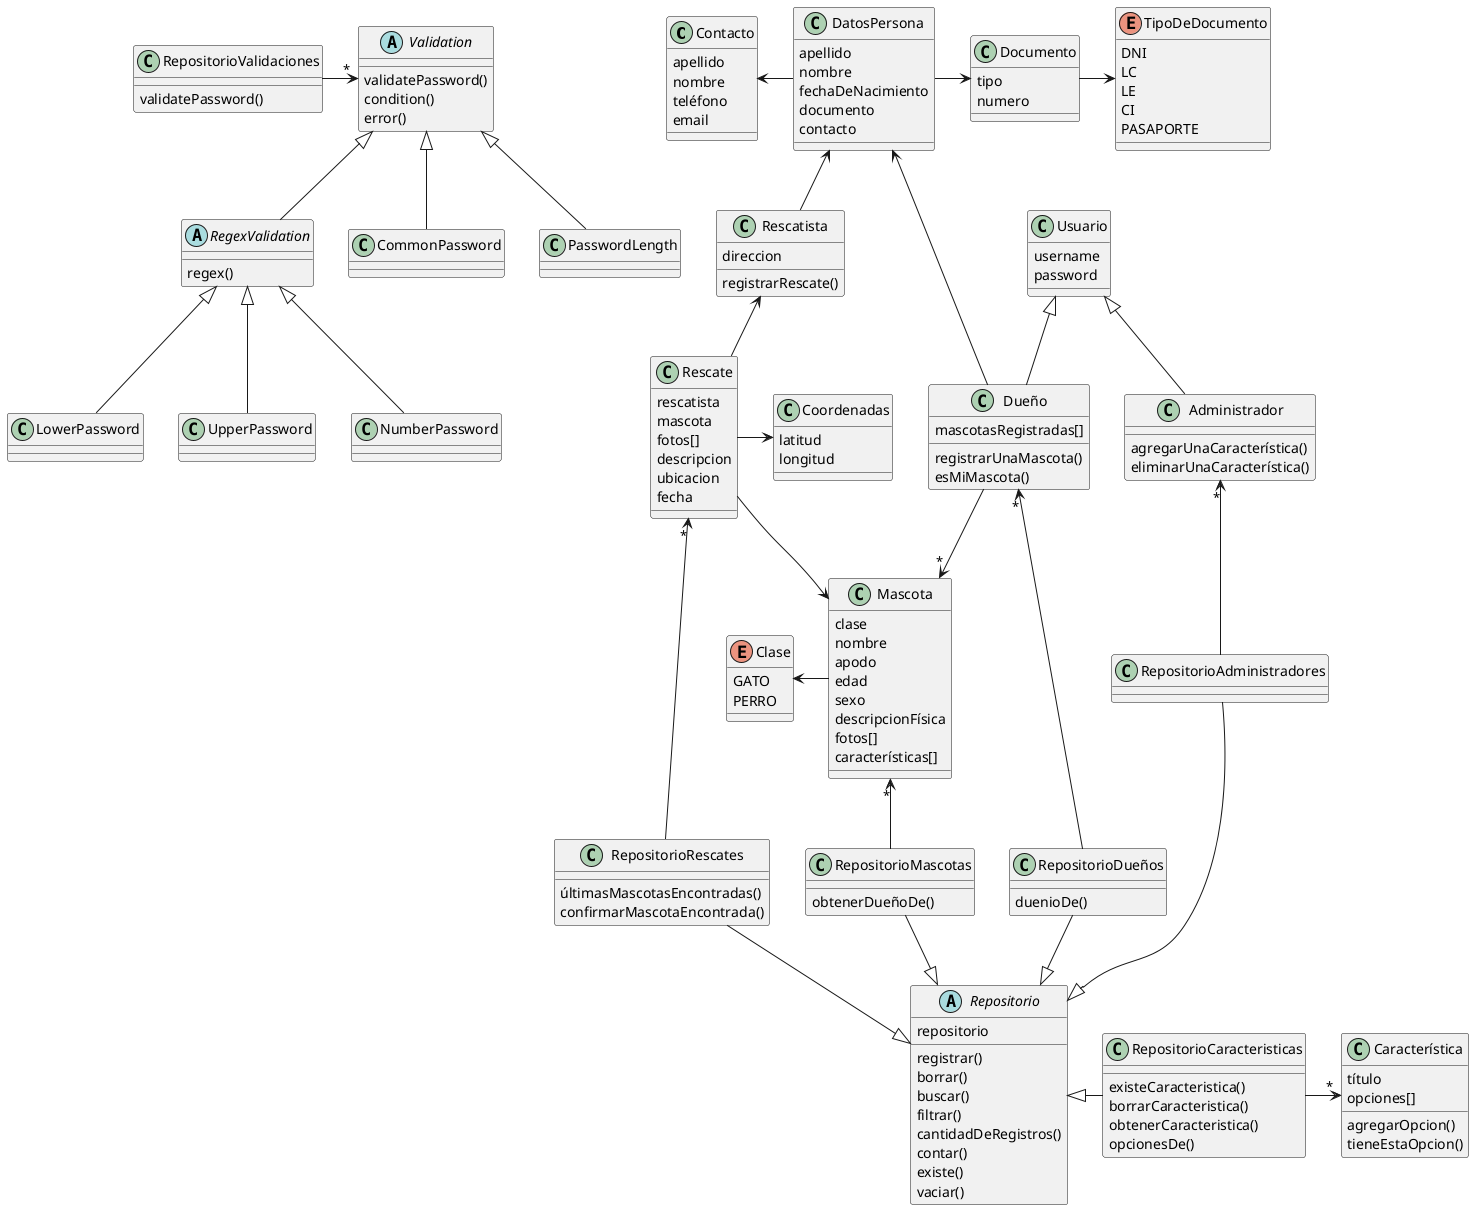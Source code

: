 @startuml RescateDePatitas

'''''''''''''''''''''''''''''''''''''''''''''''''''''''''''''''''''''''''''''
'''''''''''''''''''''''''''''''''''''Dominio'''''''''''''''''''''''''''''''''
'''''''''''''''''''''''''''''''''''''''''''''''''''''''''''''''''''''''''''''

class Contacto{
  apellido
  nombre
  teléfono
  email
}

class Mascota{
  clase
  nombre
  apodo
  edad
  sexo
  descripcionFísica
  fotos[]
  características[]
}

enum Clase{
  GATO
  PERRO
}

class Documento{
  tipo
  numero
}

enum TipoDeDocumento{
  DNI
  LC /' Libreta Cívica '/
  LE /' Libreta de Enrolamiento '/
  CI /' Cédula de Identidad '/
  PASAPORTE
}

class Rescate{
  rescatista
  mascota
  fotos[]
  descripcion
  ubicacion
  fecha
}

class Coordenadas{
  latitud
  longitud
}

class Usuario{
  username
  password
}

class Administrador{
  agregarUnaCaracterística()
  eliminarUnaCaracterística()

}

class Dueño{
  mascotasRegistradas[]
  registrarUnaMascota()
  esMiMascota()
}

class Rescatista{
  direccion
  registrarRescate()
}

class DatosPersona{
  apellido
  nombre
  fechaDeNacimiento
  documento
  contacto
}

class Característica{
  título
  opciones[]
  agregarOpcion()
  tieneEstaOpcion()
}

'''''''''''''''''''''''''''''''''''''''''''''''''''''''''''''''''''''''''''''
''''''''''''''''''''''''''''''''Repositorios'''''''''''''''''''''''''''''''''
'''''''''''''''''''''''''''''''''''''''''''''''''''''''''''''''''''''''''''''

abstract class Repositorio {
  repositorio
  registrar()
  borrar()
  buscar()
  filtrar()
  cantidadDeRegistros()
  contar()
  existe()
  vaciar()
  
}

class RepositorioDueños{
  duenioDe()
}


class RepositorioMascotas{
  obtenerDueñoDe()
}


class RepositorioRescates{
  últimasMascotasEncontradas()
  confirmarMascotaEncontrada()
}

class RepositorioCaracteristicas{
  existeCaracteristica()
  borrarCaracteristica()
  obtenerCaracteristica()
  opcionesDe()
}

class RepositorioAdministradores{

}

class RepositorioValidaciones{
  validatePassword()
}


'''''''''''''''''''''''''''''''''''''''''''''''''''''''''''''''''''''''''''''
'''''''''''''''''''''''''Validación de Contraseñas'''''''''''''''''''''''''''
'''''''''''''''''''''''''''''''''''''''''''''''''''''''''''''''''''''''''''''

abstract Validation{

  validatePassword()
  condition()
  error()

}
abstract RegexValidation{
  regex()
}

class CommonPassword{}
class PasswordLength{}
class LowerPassword{}
class UpperPassword{}
class NumberPassword{}

'''''''''''''''''''''''''''''''''''''''''''''''''''''''''''''''''''''''''''''
'''''''''''''''''''''''''Relaciones de Dominio'''''''''''''''''''''''''''''''
'''''''''''''''''''''''''''''''''''''''''''''''''''''''''''''''''''''''''''''


Dueño         -u->    DatosPersona
Rescatista    -u->    DatosPersona
DatosPersona  -r->    Documento
DatosPersona  -l->    Contacto
Rescate       -u->    Rescatista
Dueño         -u-|>   Usuario
Rescate       -d->    Mascota
Documento     -r->    TipoDeDocumento
Mascota       -l->    Clase
Dueño         -d->"*" Mascota
Administrador -u-|>   Usuario
Rescate       ->      Coordenadas

'''''''''''''''''''''''''''''''''''''''''''''''''''''''''''''''''''''''''''''
'''''''''''''''''''''''''Relaciones de Repositorios''''''''''''''''''''''''''
'''''''''''''''''''''''''''''''''''''''''''''''''''''''''''''''''''''''''''''

RepositorioDueños           -u-> "*" Dueño
RepositorioMascotas         -u-> "*" Mascota
RepositorioRescates         -u-> "*" Rescate
RepositorioAdministradores  -u-> "*" Administrador
RepositorioCaracteristicas  ->   "*" Característica
RepositorioValidaciones     ->   "*" Validation

'''''''''''''''''''''''''''''''''''''''''''''''''''''''''''''''''''''''''''''
''''''''''''''''''''''''''Herencias de Repositorios''''''''''''''''''''''''''
'''''''''''''''''''''''''''''''''''''''''''''''''''''''''''''''''''''''''''''

RepositorioDueños -d-|> Repositorio
RepositorioRescates -d-|> Repositorio
RepositorioMascotas -d-|> Repositorio
RepositorioCaracteristicas -l-|> Repositorio
RepositorioAdministradores -d--|> Repositorio



RegexValidation -u-|> Validation
CommonPassword  -u-|> Validation
PasswordLength  -u-|> Validation
LowerPassword   -u-|> RegexValidation
UpperPassword   -u-|> RegexValidation
NumberPassword  -u-|> RegexValidation


@enduml
